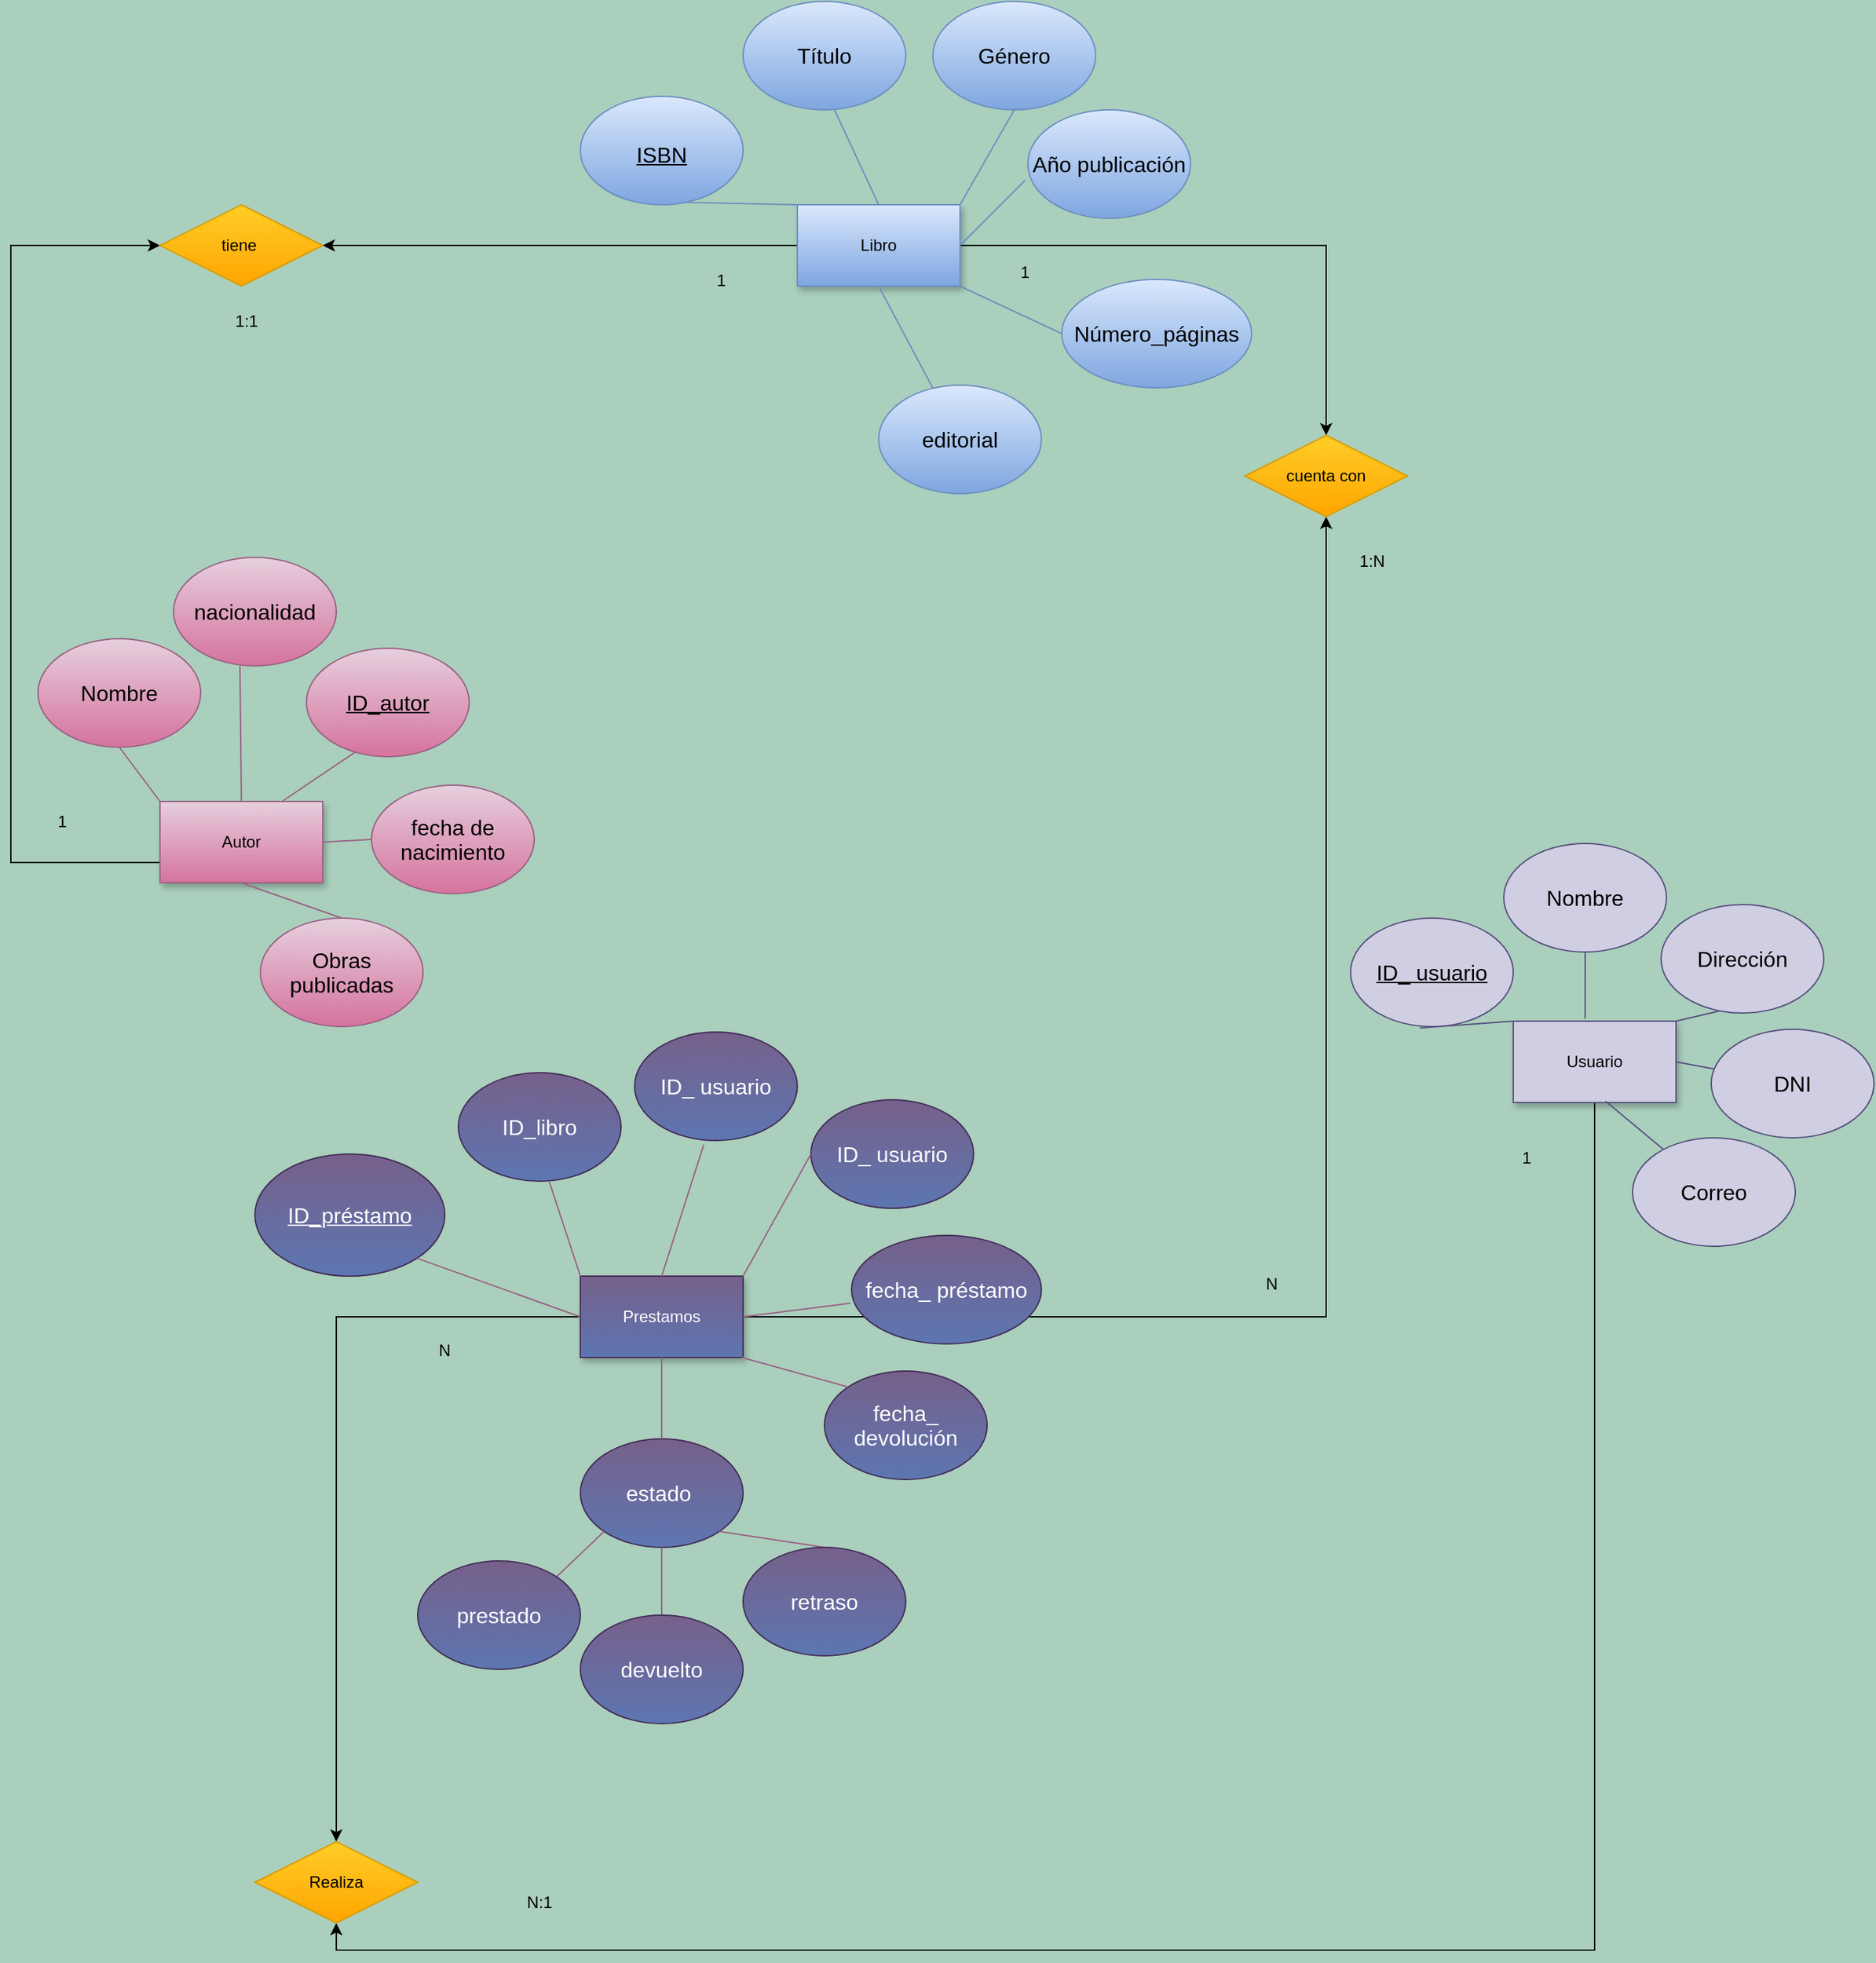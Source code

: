<mxfile version="24.2.7" type="github">
  <diagram name="Página-1" id="9pwcgTq0OHD7VARz0sjf">
    <mxGraphModel dx="3434" dy="1518" grid="0" gridSize="10" guides="1" tooltips="1" connect="1" arrows="1" fold="1" page="1" pageScale="1" pageWidth="827" pageHeight="1169" background="#aacfbc" math="0" shadow="0">
      <root>
        <mxCell id="0" />
        <mxCell id="1" parent="0" />
        <mxCell id="dm6-WUTe6VkaGii0titF-33" style="edgeStyle=orthogonalEdgeStyle;rounded=0;orthogonalLoop=1;jettySize=auto;html=1;entryX=0;entryY=0.5;entryDx=0;entryDy=0;exitX=0;exitY=0.75;exitDx=0;exitDy=0;" edge="1" parent="1" source="dm6-WUTe6VkaGii0titF-1" target="dm6-WUTe6VkaGii0titF-30">
          <mxGeometry relative="1" as="geometry">
            <mxPoint x="-200" y="750" as="sourcePoint" />
            <mxPoint x="-200" y="310" as="targetPoint" />
            <Array as="points">
              <mxPoint x="-230" y="765" />
              <mxPoint x="-230" y="310" />
            </Array>
          </mxGeometry>
        </mxCell>
        <mxCell id="dm6-WUTe6VkaGii0titF-1" value="&lt;p align=&quot;center&quot; class=&quot;MsoNormal&quot;&gt;&lt;span lang=&quot;ES&quot;&gt;Autor&lt;/span&gt;&lt;/p&gt;" style="rounded=0;whiteSpace=wrap;html=1;fillColor=#e6d0de;gradientColor=#d5739d;strokeColor=#996185;shadow=1;" vertex="1" parent="1">
          <mxGeometry x="-120" y="720" width="120" height="60" as="geometry" />
        </mxCell>
        <mxCell id="dm6-WUTe6VkaGii0titF-94" style="edgeStyle=orthogonalEdgeStyle;rounded=0;orthogonalLoop=1;jettySize=auto;html=1;exitX=0.5;exitY=1;exitDx=0;exitDy=0;entryX=0.5;entryY=1;entryDx=0;entryDy=0;" edge="1" parent="1" source="dm6-WUTe6VkaGii0titF-2" target="dm6-WUTe6VkaGii0titF-84">
          <mxGeometry relative="1" as="geometry" />
        </mxCell>
        <mxCell id="dm6-WUTe6VkaGii0titF-2" value="&lt;p align=&quot;center&quot; class=&quot;MsoNormal&quot;&gt;&lt;span lang=&quot;ES&quot;&gt;Usuario&lt;/span&gt;&lt;/p&gt;" style="rounded=0;whiteSpace=wrap;html=1;fillColor=#d0cee2;strokeColor=#56517e;shadow=1;" vertex="1" parent="1">
          <mxGeometry x="878" y="882" width="120" height="60" as="geometry" />
        </mxCell>
        <mxCell id="dm6-WUTe6VkaGii0titF-31" style="edgeStyle=orthogonalEdgeStyle;rounded=0;orthogonalLoop=1;jettySize=auto;html=1;exitX=0;exitY=0.5;exitDx=0;exitDy=0;entryX=1;entryY=0.5;entryDx=0;entryDy=0;" edge="1" parent="1" source="dm6-WUTe6VkaGii0titF-3" target="dm6-WUTe6VkaGii0titF-30">
          <mxGeometry relative="1" as="geometry" />
        </mxCell>
        <mxCell id="dm6-WUTe6VkaGii0titF-34" style="edgeStyle=orthogonalEdgeStyle;rounded=0;orthogonalLoop=1;jettySize=auto;html=1;exitX=1;exitY=0.5;exitDx=0;exitDy=0;" edge="1" parent="1" source="dm6-WUTe6VkaGii0titF-3" target="dm6-WUTe6VkaGii0titF-35">
          <mxGeometry relative="1" as="geometry">
            <mxPoint x="750" y="450" as="targetPoint" />
          </mxGeometry>
        </mxCell>
        <mxCell id="dm6-WUTe6VkaGii0titF-3" value="Libro" style="rounded=0;whiteSpace=wrap;html=1;fillColor=#dae8fc;strokeColor=#6c8ebf;gradientColor=#7ea6e0;glass=0;shadow=1;" vertex="1" parent="1">
          <mxGeometry x="350" y="280" width="120" height="60" as="geometry" />
        </mxCell>
        <mxCell id="dm6-WUTe6VkaGii0titF-82" style="edgeStyle=orthogonalEdgeStyle;rounded=0;orthogonalLoop=1;jettySize=auto;html=1;entryX=0.5;entryY=0;entryDx=0;entryDy=0;" edge="1" parent="1" source="dm6-WUTe6VkaGii0titF-4" target="dm6-WUTe6VkaGii0titF-84">
          <mxGeometry relative="1" as="geometry">
            <mxPoint x="3" y="1489" as="targetPoint" />
          </mxGeometry>
        </mxCell>
        <mxCell id="dm6-WUTe6VkaGii0titF-93" style="edgeStyle=orthogonalEdgeStyle;rounded=0;orthogonalLoop=1;jettySize=auto;html=1;exitX=1;exitY=0.5;exitDx=0;exitDy=0;entryX=0.5;entryY=1;entryDx=0;entryDy=0;" edge="1" parent="1" source="dm6-WUTe6VkaGii0titF-4" target="dm6-WUTe6VkaGii0titF-35">
          <mxGeometry relative="1" as="geometry" />
        </mxCell>
        <mxCell id="dm6-WUTe6VkaGii0titF-4" value="Prestamos" style="rounded=0;whiteSpace=wrap;html=1;fillColor=#76608a;strokeColor=#432D57;fontColor=#ffffff;gradientColor=#5d76b1;shadow=1;" vertex="1" parent="1">
          <mxGeometry x="190" y="1070" width="120" height="60" as="geometry" />
        </mxCell>
        <mxCell id="dm6-WUTe6VkaGii0titF-5" value="" style="endArrow=none;html=1;rounded=0;entryX=0;entryY=0;entryDx=0;entryDy=0;exitX=0.575;exitY=0.975;exitDx=0;exitDy=0;exitPerimeter=0;fillColor=#dae8fc;strokeColor=#6c8ebf;gradientColor=#7ea6e0;" edge="1" parent="1" source="dm6-WUTe6VkaGii0titF-8" target="dm6-WUTe6VkaGii0titF-3">
          <mxGeometry width="50" height="50" relative="1" as="geometry">
            <mxPoint x="330" y="220" as="sourcePoint" />
            <mxPoint x="440" y="530" as="targetPoint" />
          </mxGeometry>
        </mxCell>
        <mxCell id="dm6-WUTe6VkaGii0titF-6" value="" style="endArrow=none;html=1;rounded=0;exitX=0.5;exitY=0;exitDx=0;exitDy=0;entryX=0.558;entryY=0.988;entryDx=0;entryDy=0;entryPerimeter=0;fillColor=#dae8fc;strokeColor=#6c8ebf;gradientColor=#7ea6e0;" edge="1" parent="1" source="dm6-WUTe6VkaGii0titF-3" target="dm6-WUTe6VkaGii0titF-9">
          <mxGeometry width="50" height="50" relative="1" as="geometry">
            <mxPoint x="400" y="280" as="sourcePoint" />
            <mxPoint x="410" y="200" as="targetPoint" />
          </mxGeometry>
        </mxCell>
        <mxCell id="dm6-WUTe6VkaGii0titF-7" value="" style="endArrow=none;html=1;rounded=0;exitX=1;exitY=0;exitDx=0;exitDy=0;entryX=0.5;entryY=1;entryDx=0;entryDy=0;fillColor=#dae8fc;strokeColor=#6c8ebf;gradientColor=#7ea6e0;" edge="1" parent="1" source="dm6-WUTe6VkaGii0titF-3" target="dm6-WUTe6VkaGii0titF-10">
          <mxGeometry width="50" height="50" relative="1" as="geometry">
            <mxPoint x="470" y="290" as="sourcePoint" />
            <mxPoint x="490" y="220" as="targetPoint" />
          </mxGeometry>
        </mxCell>
        <mxCell id="dm6-WUTe6VkaGii0titF-8" value="&lt;u&gt;&lt;br&gt;&lt;span style=&quot;font-size:12.0pt;line-height:107%;&lt;br/&gt;font-family:&amp;quot;Arial&amp;quot;,sans-serif;mso-fareast-font-family:Calibri;mso-fareast-theme-font:&lt;br/&gt;minor-latin;mso-ansi-language:ES-HN;mso-fareast-language:EN-US;mso-bidi-language:&lt;br/&gt;AR-SA&quot;&gt;&lt;br&gt;&lt;/span&gt;&lt;/u&gt;&lt;div&gt;&lt;span style=&quot;font-size:12.0pt;line-height:107%;&lt;br/&gt;font-family:&amp;quot;Arial&amp;quot;,sans-serif;mso-fareast-font-family:Calibri;mso-fareast-theme-font:&lt;br/&gt;minor-latin;mso-ansi-language:ES-HN;mso-fareast-language:EN-US;mso-bidi-language:&lt;br/&gt;AR-SA&quot;&gt;&lt;u&gt;&lt;br&gt;&lt;/u&gt;&lt;/span&gt;&lt;/div&gt;&lt;div&gt;&lt;u&gt;&lt;span style=&quot;font-size:12.0pt;line-height:107%;&lt;br/&gt;font-family:&amp;quot;Arial&amp;quot;,sans-serif;mso-fareast-font-family:Calibri;mso-fareast-theme-font:&lt;br/&gt;minor-latin;mso-ansi-language:ES-HN;mso-fareast-language:EN-US;mso-bidi-language:&lt;br/&gt;AR-SA&quot;&gt;ISBN&lt;/span&gt;&lt;br&gt;&lt;br&gt;&lt;br&gt;&lt;/u&gt;&lt;br&gt;&lt;/div&gt;" style="ellipse;whiteSpace=wrap;html=1;fillColor=#dae8fc;strokeColor=#6c8ebf;gradientColor=#7ea6e0;" vertex="1" parent="1">
          <mxGeometry x="190" y="200" width="120" height="80" as="geometry" />
        </mxCell>
        <mxCell id="dm6-WUTe6VkaGii0titF-9" value="&lt;span style=&quot;font-size:12.0pt;line-height:107%;&lt;br/&gt;font-family:&amp;quot;Arial&amp;quot;,sans-serif;mso-fareast-font-family:Calibri;mso-fareast-theme-font:&lt;br/&gt;minor-latin;mso-ansi-language:ES-HN;mso-fareast-language:EN-US;mso-bidi-language:&lt;br/&gt;AR-SA&quot;&gt;Título&lt;/span&gt;" style="ellipse;whiteSpace=wrap;html=1;fillColor=#dae8fc;strokeColor=#6c8ebf;gradientColor=#7ea6e0;" vertex="1" parent="1">
          <mxGeometry x="310" y="130" width="120" height="80" as="geometry" />
        </mxCell>
        <mxCell id="dm6-WUTe6VkaGii0titF-10" value="&lt;span style=&quot;font-size:12.0pt;line-height:107%;&lt;br/&gt;font-family:&amp;quot;Arial&amp;quot;,sans-serif;mso-fareast-font-family:Calibri;mso-fareast-theme-font:&lt;br/&gt;minor-latin;mso-ansi-language:ES-HN;mso-fareast-language:EN-US;mso-bidi-language:&lt;br/&gt;AR-SA&quot;&gt;Género&lt;/span&gt;" style="ellipse;whiteSpace=wrap;html=1;fillColor=#dae8fc;strokeColor=#6c8ebf;gradientColor=#7ea6e0;" vertex="1" parent="1">
          <mxGeometry x="450" y="130" width="120" height="80" as="geometry" />
        </mxCell>
        <mxCell id="dm6-WUTe6VkaGii0titF-11" value="&lt;span style=&quot;font-size:12.0pt;line-height:107%;&lt;br/&gt;font-family:&amp;quot;Arial&amp;quot;,sans-serif;mso-fareast-font-family:Calibri;mso-fareast-theme-font:&lt;br/&gt;minor-latin;mso-ansi-language:ES-HN;mso-fareast-language:EN-US;mso-bidi-language:&lt;br/&gt;AR-SA&quot;&gt;Año publicación&lt;/span&gt;" style="ellipse;whiteSpace=wrap;html=1;fillColor=#dae8fc;strokeColor=#6c8ebf;gradientColor=#7ea6e0;" vertex="1" parent="1">
          <mxGeometry x="520" y="210" width="120" height="80" as="geometry" />
        </mxCell>
        <mxCell id="dm6-WUTe6VkaGii0titF-12" value="" style="endArrow=none;html=1;rounded=0;exitX=1;exitY=0.5;exitDx=0;exitDy=0;entryX=-0.017;entryY=0.65;entryDx=0;entryDy=0;entryPerimeter=0;fillColor=#dae8fc;strokeColor=#6c8ebf;gradientColor=#7ea6e0;" edge="1" parent="1" source="dm6-WUTe6VkaGii0titF-3" target="dm6-WUTe6VkaGii0titF-11">
          <mxGeometry width="50" height="50" relative="1" as="geometry">
            <mxPoint x="500" y="330" as="sourcePoint" />
            <mxPoint x="550" y="280" as="targetPoint" />
          </mxGeometry>
        </mxCell>
        <mxCell id="dm6-WUTe6VkaGii0titF-13" value="" style="endArrow=none;html=1;rounded=0;exitX=0;exitY=0;exitDx=0;exitDy=0;entryX=0.5;entryY=1;entryDx=0;entryDy=0;fillColor=#e6d0de;gradientColor=#d5739d;strokeColor=#996185;" edge="1" parent="1" source="dm6-WUTe6VkaGii0titF-1" target="dm6-WUTe6VkaGii0titF-19">
          <mxGeometry width="50" height="50" relative="1" as="geometry">
            <mxPoint x="-110" y="700" as="sourcePoint" />
            <mxPoint x="-170" y="630" as="targetPoint" />
          </mxGeometry>
        </mxCell>
        <mxCell id="dm6-WUTe6VkaGii0titF-14" value="&#xa;&lt;span style=&quot;color: rgba(0, 0, 0, 0); font-family: monospace; font-size: 0px; font-style: normal; font-variant-ligatures: normal; font-variant-caps: normal; font-weight: 400; letter-spacing: normal; orphans: 2; text-align: start; text-indent: 0px; text-transform: none; widows: 2; word-spacing: 0px; -webkit-text-stroke-width: 0px; white-space: nowrap; background-color: rgb(251, 251, 251); text-decoration-thickness: initial; text-decoration-style: initial; text-decoration-color: initial; display: inline !important; float: none;&quot;&gt;%3CmxGraphModel%3E%3Croot%3E%3CmxCell%20id%3D%220%22%2F%3E%3CmxCell%20id%3D%221%22%20parent%3D%220%22%2F%3E%3CmxCell%20id%3D%222%22%20value%3D%22%22%20style%3D%22endArrow%3Dnone%3Bhtml%3D1%3Brounded%3D0%3BexitX%3D0.5%3BexitY%3D0%3BexitDx%3D0%3BexitDy%3D0%3BentryX%3D0. 408%3BentryY%3D1%3BentryDx%3D0%3BentryDy%3D0%3BentryPerimeter%3D0%3BfillColor%3D%23e6d0de%3BgradientColor%3D%23d5739d%3BstrokeColor%3D%23996185%3B%22%20edge%3D%221%22%20parent%3D%221%22%3E%3CmxGeometry%20width%3D%2250%22%20height%3D%2250%22%20relativo%3D%221%22%20como%3D%22geometría%22%3E%3CmxPoint%20x%3D%22-60%22%20y%3D%22720%22%20as%3D%22sourcePoint%22%2F%3E%3CmxPoint%20x%3D%22-61%22%20y%3D%22620%22%20as%3D%22targetPoint%22% 2F%3E%3C%2FmxGeometry%3E%3C%2FmxCell%3E%3C%2Froot%3E%3C%2FmxGraphModel%3E" style="endArrow=none;html=1;rounded=0;exitX=0.5;exitY=0;exitDx=0;exitDy=0;entryX=0.408;entryY=1;entryDx=0;entryDy=0;entryPerimeter=0;fillColor=#e6d0de;gradientColor=#d5739d;strokeColor=#996185;" edge="1" parent="1" source="dm6-WUTe6VkaGii0titF-1" target="dm6-WUTe6VkaGii0titF-20">
          <mxGeometry width="50" height="50" relative="1" as="geometry">
            <mxPoint x="-80" y="730" as="sourcePoint" />
            <mxPoint x="-70" y="660" as="targetPoint" />
          </mxGeometry>
        </mxCell>
        <mxCell id="dm6-WUTe6VkaGii0titF-15" value="&#xa;&lt;span style=&quot;color: rgba(0, 0, 0, 0); font-family: monospace; font-size: 0px; font-style: normal; font-variant-ligatures: normal; font-variant-caps: normal; font-weight: 400; letter-spacing: normal; orphans: 2; text-align: start; text-indent: 0px; text-transform: none; widows: 2; word-spacing: 0px; -webkit-text-stroke-width: 0px; white-space: nowrap; background-color: rgb(251, 251, 251); text-decoration-thickness: initial; text-decoration-style: initial; text-decoration-color: initial; display: inline !important; float: none;&quot;&gt;%3CmxGraphModel%3E%3Croot%3E%3CmxCell%20id%3D%220%22%2F%3E%3CmxCell%20id%3D%221%22%20parent%3D%220%22%2F%3E%3CmxCell%20id%3D%222%22%20value%3D%22%22%20style%3D%22endArrow%3Dnone%3Bhtml%3D1%3Brounded%3D0%3BexitX%3D0.908%3BexitY%3D-0.067%3BexitDx%3D0%3BexitDy%3D0%3BexitPerimeter%3D0%3BentryX%3D0.283%3BentryY%3D1. 013%3BentryDx%3D0%3BentryDy%3D0%3BentryPerimeter%3D0%3BfillColor%3D%23e6d0de%3BgradientColor%3D%23d5739d%3BstrokeColor%3D%23996185%3B%22%20edge%3D%221%22%20parent%3D%221%22%3E%3CmxGeometry%20width%3D%2250%22%20height%3D%2250%2250height%3D%22500%22%20relative%3D%221%22%20as%3D%22geometry%22%3E%3CmxPoint%20x%3D%22-11%22%20y%3D%22716%22%20as%3D%22sourcePoint%22%2F%3E%3CmxPoint%20x%3D%2214%22%20y%3D%22691%22%20as%3D%22targetPoint%22%2F%3E% 3C%2FmxGeometry%3E%3C%2FmxCell%3E%3C%2Froot%3E%3C%2FmxGraphModel%3E" style="endArrow=none;html=1;rounded=0;exitX=0.5;exitY=1;exitDx=0;exitDy=0;entryX=0.5;entryY=0;entryDx=0;entryDy=0;fillColor=#e6d0de;gradientColor=#d5739d;strokeColor=#996185;" edge="1" parent="1" source="dm6-WUTe6VkaGii0titF-1" target="dm6-WUTe6VkaGii0titF-88">
          <mxGeometry width="50" height="50" relative="1" as="geometry">
            <mxPoint x="-10" y="730" as="sourcePoint" />
            <mxPoint x="-10" y="650" as="targetPoint" />
          </mxGeometry>
        </mxCell>
        <mxCell id="dm6-WUTe6VkaGii0titF-17" value="" style="endArrow=none;html=1;rounded=0;exitX=0.5;exitY=1;exitDx=0;exitDy=0;fillColor=#dae8fc;strokeColor=#6c8ebf;gradientColor=#7ea6e0;" edge="1" parent="1" source="dm6-WUTe6VkaGii0titF-3" target="dm6-WUTe6VkaGii0titF-22">
          <mxGeometry width="50" height="50" relative="1" as="geometry">
            <mxPoint x="280" y="600" as="sourcePoint" />
            <mxPoint x="340" y="600" as="targetPoint" />
          </mxGeometry>
        </mxCell>
        <mxCell id="dm6-WUTe6VkaGii0titF-19" value="&lt;span style=&quot;font-size:12.0pt;line-height:107%;&lt;br/&gt;font-family:&amp;quot;Arial&amp;quot;,sans-serif;mso-fareast-font-family:Calibri;mso-fareast-theme-font:&lt;br/&gt;minor-latin;mso-ansi-language:ES-HN;mso-fareast-language:EN-US;mso-bidi-language:&lt;br/&gt;AR-SA&quot;&gt;Nombre&lt;/span&gt;" style="ellipse;whiteSpace=wrap;html=1;fillColor=#e6d0de;gradientColor=#d5739d;strokeColor=#996185;" vertex="1" parent="1">
          <mxGeometry x="-210" y="600" width="120" height="80" as="geometry" />
        </mxCell>
        <mxCell id="dm6-WUTe6VkaGii0titF-20" value="&lt;span style=&quot;font-size:12.0pt;line-height:107%;&lt;br/&gt;font-family:&amp;quot;Arial&amp;quot;,sans-serif;mso-fareast-font-family:Calibri;mso-fareast-theme-font:&lt;br/&gt;minor-latin;mso-ansi-language:ES-HN;mso-fareast-language:EN-US;mso-bidi-language:&lt;br/&gt;AR-SA&quot;&gt;nacionalidad&lt;/span&gt;" style="ellipse;whiteSpace=wrap;html=1;fillColor=#e6d0de;gradientColor=#d5739d;strokeColor=#996185;" vertex="1" parent="1">
          <mxGeometry x="-110" y="540" width="120" height="80" as="geometry" />
        </mxCell>
        <mxCell id="dm6-WUTe6VkaGii0titF-21" value="&lt;span style=&quot;font-size:12.0pt;line-height:107%;&lt;br/&gt;font-family:&amp;quot;Arial&amp;quot;,sans-serif;mso-fareast-font-family:Calibri;mso-fareast-theme-font:&lt;br/&gt;minor-latin;mso-ansi-language:ES-HN;mso-fareast-language:EN-US;mso-bidi-language:&lt;br/&gt;AR-SA&quot;&gt;&lt;u&gt;ID_autor&lt;/u&gt;&lt;/span&gt;" style="ellipse;whiteSpace=wrap;html=1;fillColor=#e6d0de;gradientColor=#d5739d;strokeColor=#996185;" vertex="1" parent="1">
          <mxGeometry x="-12" y="607" width="120" height="80" as="geometry" />
        </mxCell>
        <mxCell id="dm6-WUTe6VkaGii0titF-22" value="&lt;span style=&quot;font-size:12.0pt;line-height:107%;&lt;br/&gt;font-family:&amp;quot;Arial&amp;quot;,sans-serif;mso-fareast-font-family:Calibri;mso-fareast-theme-font:&lt;br/&gt;minor-latin;mso-ansi-language:ES-HN;mso-fareast-language:EN-US;mso-bidi-language:&lt;br/&gt;AR-SA&quot;&gt;editorial&lt;/span&gt;" style="ellipse;whiteSpace=wrap;html=1;fillColor=#dae8fc;strokeColor=#6c8ebf;gradientColor=#7ea6e0;" vertex="1" parent="1">
          <mxGeometry x="410" y="413" width="120" height="80" as="geometry" />
        </mxCell>
        <mxCell id="dm6-WUTe6VkaGii0titF-26" value="" style="endArrow=none;html=1;rounded=0;exitX=1;exitY=1;exitDx=0;exitDy=0;entryX=0;entryY=0.5;entryDx=0;entryDy=0;fillColor=#dae8fc;strokeColor=#6c8ebf;gradientColor=#7ea6e0;" edge="1" parent="1" target="dm6-WUTe6VkaGii0titF-27" source="dm6-WUTe6VkaGii0titF-3">
          <mxGeometry width="50" height="50" relative="1" as="geometry">
            <mxPoint x="370" y="789" as="sourcePoint" />
            <mxPoint x="430" y="789" as="targetPoint" />
          </mxGeometry>
        </mxCell>
        <mxCell id="dm6-WUTe6VkaGii0titF-27" value="&lt;span style=&quot;font-size:12.0pt;line-height:107%;&lt;br/&gt;font-family:&amp;quot;Arial&amp;quot;,sans-serif;mso-fareast-font-family:Calibri;mso-fareast-theme-font:&lt;br/&gt;minor-latin;mso-ansi-language:ES-HN;mso-fareast-language:EN-US;mso-bidi-language:&lt;br/&gt;AR-SA&quot;&gt;Número_páginas&lt;/span&gt;" style="ellipse;whiteSpace=wrap;html=1;fillColor=#dae8fc;strokeColor=#6c8ebf;gradientColor=#7ea6e0;" vertex="1" parent="1">
          <mxGeometry x="545" y="335" width="140" height="80" as="geometry" />
        </mxCell>
        <mxCell id="dm6-WUTe6VkaGii0titF-30" value="tiene&amp;nbsp;" style="shape=rhombus;perimeter=rhombusPerimeter;whiteSpace=wrap;html=1;align=center;fillColor=#ffcd28;gradientColor=#ffa500;strokeColor=#d79b00;" vertex="1" parent="1">
          <mxGeometry x="-120" y="280" width="120" height="60" as="geometry" />
        </mxCell>
        <mxCell id="dm6-WUTe6VkaGii0titF-35" value="cuenta con" style="shape=rhombus;perimeter=rhombusPerimeter;whiteSpace=wrap;html=1;align=center;fillColor=#ffcd28;gradientColor=#ffa500;strokeColor=#d79b00;" vertex="1" parent="1">
          <mxGeometry x="680" y="450" width="120" height="60" as="geometry" />
        </mxCell>
        <mxCell id="dm6-WUTe6VkaGii0titF-38" value="&lt;span style=&quot;font-size:12.0pt;line-height:107%;&lt;br/&gt;font-family:&amp;quot;Arial&amp;quot;,sans-serif;mso-fareast-font-family:Calibri;mso-fareast-theme-font:&lt;br/&gt;minor-latin;mso-ansi-language:ES-HN;mso-fareast-language:EN-US;mso-bidi-language:&lt;br/&gt;AR-SA&quot;&gt;&lt;u&gt;ID_préstamo&lt;/u&gt;&lt;/span&gt;" style="ellipse;whiteSpace=wrap;html=1;fillColor=#76608a;strokeColor=#432D57;fontColor=#ffffff;gradientColor=#5d76b1;" vertex="1" parent="1">
          <mxGeometry x="-50" y="980" width="140" height="90" as="geometry" />
        </mxCell>
        <mxCell id="dm6-WUTe6VkaGii0titF-39" value="&lt;span style=&quot;font-size:12.0pt;line-height:107%;&lt;br/&gt;font-family:&amp;quot;Arial&amp;quot;,sans-serif;mso-fareast-font-family:Calibri;mso-fareast-theme-font:&lt;br/&gt;minor-latin;mso-ansi-language:ES-HN;mso-fareast-language:EN-US;mso-bidi-language:&lt;br/&gt;AR-SA&quot;&gt;ID_libro&lt;/span&gt;" style="ellipse;whiteSpace=wrap;html=1;fillColor=#76608a;strokeColor=#432D57;fontColor=#ffffff;gradientColor=#5d76b1;" vertex="1" parent="1">
          <mxGeometry x="100" y="920" width="120" height="80" as="geometry" />
        </mxCell>
        <mxCell id="dm6-WUTe6VkaGii0titF-40" value="&lt;span style=&quot;font-size:12.0pt;line-height:107%;&lt;br/&gt;font-family:&amp;quot;Arial&amp;quot;,sans-serif;mso-fareast-font-family:Calibri;mso-fareast-theme-font:&lt;br/&gt;minor-latin;mso-ansi-language:ES-HN;mso-fareast-language:EN-US;mso-bidi-language:&lt;br/&gt;AR-SA&quot;&gt;ID_ usuario&lt;/span&gt;" style="ellipse;whiteSpace=wrap;html=1;fillColor=#76608a;strokeColor=#432D57;fontColor=#ffffff;gradientColor=#5d76b1;" vertex="1" parent="1">
          <mxGeometry x="230" y="890" width="120" height="80" as="geometry" />
        </mxCell>
        <mxCell id="dm6-WUTe6VkaGii0titF-41" value="&lt;span style=&quot;font-size:12.0pt;line-height:107%;&lt;br/&gt;font-family:&amp;quot;Arial&amp;quot;,sans-serif;mso-fareast-font-family:Calibri;mso-fareast-theme-font:&lt;br/&gt;minor-latin;mso-ansi-language:ES-HN;mso-fareast-language:EN-US;mso-bidi-language:&lt;br/&gt;AR-SA&quot;&gt;ID_ usuario&lt;/span&gt;" style="ellipse;whiteSpace=wrap;html=1;fillColor=#76608a;strokeColor=#432D57;fontColor=#ffffff;gradientColor=#5d76b1;" vertex="1" parent="1">
          <mxGeometry x="360" y="940" width="120" height="80" as="geometry" />
        </mxCell>
        <mxCell id="dm6-WUTe6VkaGii0titF-42" value="&lt;span style=&quot;font-size:12.0pt;line-height:107%;&lt;br/&gt;font-family:&amp;quot;Arial&amp;quot;,sans-serif;mso-fareast-font-family:Calibri;mso-fareast-theme-font:&lt;br/&gt;minor-latin;mso-ansi-language:ES-HN;mso-fareast-language:EN-US;mso-bidi-language:&lt;br/&gt;AR-SA&quot;&gt;fecha_ préstamo&lt;/span&gt;" style="ellipse;whiteSpace=wrap;html=1;fillColor=#76608a;strokeColor=#432D57;fontColor=#ffffff;gradientColor=#5d76b1;" vertex="1" parent="1">
          <mxGeometry x="390" y="1040" width="140" height="80" as="geometry" />
        </mxCell>
        <mxCell id="dm6-WUTe6VkaGii0titF-43" value="&lt;span style=&quot;font-size:12.0pt;line-height:107%;&lt;br/&gt;font-family:&amp;quot;Arial&amp;quot;,sans-serif;mso-fareast-font-family:Calibri;mso-fareast-theme-font:&lt;br/&gt;minor-latin;mso-ansi-language:ES-HN;mso-fareast-language:EN-US;mso-bidi-language:&lt;br/&gt;AR-SA&quot;&gt;fecha_ devolución&lt;/span&gt;" style="ellipse;whiteSpace=wrap;html=1;strokeColor=#432D57;fillColor=#76608a;fontColor=#ffffff;gradientColor=#5d76b1;" vertex="1" parent="1">
          <mxGeometry x="370" y="1140" width="120" height="80" as="geometry" />
        </mxCell>
        <mxCell id="dm6-WUTe6VkaGii0titF-44" value="&lt;span style=&quot;font-size:12.0pt;line-height:107%;&lt;br/&gt;font-family:&amp;quot;Arial&amp;quot;,sans-serif;mso-fareast-font-family:Calibri;mso-fareast-theme-font:&lt;br/&gt;minor-latin;mso-ansi-language:ES-HN;mso-fareast-language:EN-US;mso-bidi-language:&lt;br/&gt;AR-SA&quot;&gt;estado&amp;nbsp;&lt;/span&gt;" style="ellipse;whiteSpace=wrap;html=1;strokeColor=#432D57;fillColor=#76608a;fontColor=#ffffff;gradientColor=#5d76b1;" vertex="1" parent="1">
          <mxGeometry x="190" y="1190" width="120" height="80" as="geometry" />
        </mxCell>
        <mxCell id="dm6-WUTe6VkaGii0titF-46" value="" style="endArrow=none;html=1;rounded=0;exitX=0;exitY=0.5;exitDx=0;exitDy=0;entryX=1;entryY=1;entryDx=0;entryDy=0;fillColor=#e6d0de;gradientColor=#d5739d;strokeColor=#996185;" edge="1" parent="1" source="dm6-WUTe6VkaGii0titF-4" target="dm6-WUTe6VkaGii0titF-38">
          <mxGeometry width="50" height="50" relative="1" as="geometry">
            <mxPoint x="11" y="1169" as="sourcePoint" />
            <mxPoint x="10" y="1069" as="targetPoint" />
          </mxGeometry>
        </mxCell>
        <mxCell id="dm6-WUTe6VkaGii0titF-49" value="" style="endArrow=none;html=1;rounded=0;exitX=0.5;exitY=0;exitDx=0;exitDy=0;entryX=0.425;entryY=1.038;entryDx=0;entryDy=0;fillColor=#e6d0de;gradientColor=#d5739d;strokeColor=#996185;entryPerimeter=0;" edge="1" parent="1" source="dm6-WUTe6VkaGii0titF-4" target="dm6-WUTe6VkaGii0titF-40">
          <mxGeometry width="50" height="50" relative="1" as="geometry">
            <mxPoint x="410" y="1013" as="sourcePoint" />
            <mxPoint x="289" y="970" as="targetPoint" />
          </mxGeometry>
        </mxCell>
        <mxCell id="dm6-WUTe6VkaGii0titF-50" value="" style="endArrow=none;html=1;rounded=0;exitX=0;exitY=0;exitDx=0;exitDy=0;fillColor=#e6d0de;gradientColor=#d5739d;strokeColor=#996185;entryX=0.558;entryY=1;entryDx=0;entryDy=0;entryPerimeter=0;" edge="1" parent="1" source="dm6-WUTe6VkaGii0titF-4" target="dm6-WUTe6VkaGii0titF-39">
          <mxGeometry width="50" height="50" relative="1" as="geometry">
            <mxPoint x="291" y="1043" as="sourcePoint" />
            <mxPoint x="170" y="1000" as="targetPoint" />
          </mxGeometry>
        </mxCell>
        <mxCell id="dm6-WUTe6VkaGii0titF-51" value="" style="endArrow=none;html=1;rounded=0;exitX=0.5;exitY=0;exitDx=0;exitDy=0;entryX=0.5;entryY=1;entryDx=0;entryDy=0;fillColor=#e6d0de;gradientColor=#d5739d;strokeColor=#996185;" edge="1" parent="1" source="dm6-WUTe6VkaGii0titF-44" target="dm6-WUTe6VkaGii0titF-4">
          <mxGeometry width="50" height="50" relative="1" as="geometry">
            <mxPoint x="360" y="1173" as="sourcePoint" />
            <mxPoint x="239" y="1130" as="targetPoint" />
          </mxGeometry>
        </mxCell>
        <mxCell id="dm6-WUTe6VkaGii0titF-52" value="" style="endArrow=none;html=1;rounded=0;exitX=0;exitY=0;exitDx=0;exitDy=0;entryX=1;entryY=1;entryDx=0;entryDy=0;fillColor=#e6d0de;gradientColor=#d5739d;strokeColor=#996185;" edge="1" parent="1" source="dm6-WUTe6VkaGii0titF-43">
          <mxGeometry width="50" height="50" relative="1" as="geometry">
            <mxPoint x="430" y="1173" as="sourcePoint" />
            <mxPoint x="309" y="1130" as="targetPoint" />
          </mxGeometry>
        </mxCell>
        <mxCell id="dm6-WUTe6VkaGii0titF-53" value="" style="endArrow=none;html=1;rounded=0;exitX=1;exitY=0.5;exitDx=0;exitDy=0;entryX=-0.007;entryY=0.625;entryDx=0;entryDy=0;fillColor=#e6d0de;gradientColor=#d5739d;strokeColor=#996185;entryPerimeter=0;" edge="1" parent="1" source="dm6-WUTe6VkaGii0titF-4" target="dm6-WUTe6VkaGii0titF-42">
          <mxGeometry width="50" height="50" relative="1" as="geometry">
            <mxPoint x="501" y="1130" as="sourcePoint" />
            <mxPoint x="380" y="1087" as="targetPoint" />
          </mxGeometry>
        </mxCell>
        <mxCell id="dm6-WUTe6VkaGii0titF-54" value="" style="endArrow=none;html=1;rounded=0;exitX=1;exitY=0;exitDx=0;exitDy=0;entryX=0;entryY=0.5;entryDx=0;entryDy=0;fillColor=#e6d0de;gradientColor=#d5739d;strokeColor=#996185;" edge="1" parent="1" source="dm6-WUTe6VkaGii0titF-4" target="dm6-WUTe6VkaGii0titF-41">
          <mxGeometry width="50" height="50" relative="1" as="geometry">
            <mxPoint x="250" y="1160" as="sourcePoint" />
            <mxPoint x="129" y="1117" as="targetPoint" />
          </mxGeometry>
        </mxCell>
        <mxCell id="dm6-WUTe6VkaGii0titF-55" value="" style="endArrow=none;html=1;rounded=0;entryX=0;entryY=1;entryDx=0;entryDy=0;fillColor=#e6d0de;gradientColor=#d5739d;strokeColor=#996185;exitX=1;exitY=0;exitDx=0;exitDy=0;" edge="1" parent="1" source="dm6-WUTe6VkaGii0titF-60" target="dm6-WUTe6VkaGii0titF-44">
          <mxGeometry width="50" height="50" relative="1" as="geometry">
            <mxPoint x="160" y="1290" as="sourcePoint" />
            <mxPoint x="150" y="1270" as="targetPoint" />
          </mxGeometry>
        </mxCell>
        <mxCell id="dm6-WUTe6VkaGii0titF-56" value="" style="endArrow=none;html=1;rounded=0;entryX=0.5;entryY=1;entryDx=0;entryDy=0;fillColor=#e6d0de;gradientColor=#d5739d;strokeColor=#996185;exitX=0.5;exitY=0;exitDx=0;exitDy=0;" edge="1" parent="1" source="dm6-WUTe6VkaGii0titF-61" target="dm6-WUTe6VkaGii0titF-44">
          <mxGeometry width="50" height="50" relative="1" as="geometry">
            <mxPoint x="250" y="1320" as="sourcePoint" />
            <mxPoint x="270" y="1270" as="targetPoint" />
          </mxGeometry>
        </mxCell>
        <mxCell id="dm6-WUTe6VkaGii0titF-57" value="" style="endArrow=none;html=1;rounded=0;entryX=1;entryY=1;entryDx=0;entryDy=0;fillColor=#e6d0de;gradientColor=#d5739d;strokeColor=#996185;exitX=0.5;exitY=0;exitDx=0;exitDy=0;" edge="1" parent="1" source="dm6-WUTe6VkaGii0titF-62" target="dm6-WUTe6VkaGii0titF-44">
          <mxGeometry width="50" height="50" relative="1" as="geometry">
            <mxPoint x="330" y="1300" as="sourcePoint" />
            <mxPoint x="309" y="1240" as="targetPoint" />
          </mxGeometry>
        </mxCell>
        <mxCell id="dm6-WUTe6VkaGii0titF-60" value="&lt;span style=&quot;font-size:12.0pt;line-height:107%;&lt;br/&gt;font-family:&amp;quot;Arial&amp;quot;,sans-serif;mso-fareast-font-family:Calibri;mso-fareast-theme-font:&lt;br/&gt;minor-latin;mso-ansi-language:ES-HN;mso-fareast-language:EN-US;mso-bidi-language:&lt;br/&gt;AR-SA&quot;&gt;prestado&lt;/span&gt;" style="ellipse;whiteSpace=wrap;html=1;strokeColor=#432D57;fillColor=#76608a;fontColor=#ffffff;gradientColor=#5d76b1;" vertex="1" parent="1">
          <mxGeometry x="70" y="1280" width="120" height="80" as="geometry" />
        </mxCell>
        <mxCell id="dm6-WUTe6VkaGii0titF-61" value="&lt;span style=&quot;font-size:12.0pt;line-height:107%;&lt;br/&gt;font-family:&amp;quot;Arial&amp;quot;,sans-serif;mso-fareast-font-family:Calibri;mso-fareast-theme-font:&lt;br/&gt;minor-latin;mso-ansi-language:ES-HN;mso-fareast-language:EN-US;mso-bidi-language:&lt;br/&gt;AR-SA&quot;&gt;devuelto&lt;/span&gt;" style="ellipse;whiteSpace=wrap;html=1;strokeColor=#432D57;fillColor=#76608a;fontColor=#ffffff;gradientColor=#5d76b1;" vertex="1" parent="1">
          <mxGeometry x="190" y="1320" width="120" height="80" as="geometry" />
        </mxCell>
        <mxCell id="dm6-WUTe6VkaGii0titF-62" value="&lt;span style=&quot;font-size:12.0pt;line-height:107%;&lt;br/&gt;font-family:&amp;quot;Arial&amp;quot;,sans-serif;mso-fareast-font-family:Calibri;mso-fareast-theme-font:&lt;br/&gt;minor-latin;mso-ansi-language:ES-HN;mso-fareast-language:EN-US;mso-bidi-language:&lt;br/&gt;AR-SA&quot;&gt;retraso&lt;/span&gt;" style="ellipse;whiteSpace=wrap;html=1;strokeColor=#432D57;fillColor=#76608a;fontColor=#ffffff;gradientColor=#5d76b1;" vertex="1" parent="1">
          <mxGeometry x="310" y="1270" width="120" height="80" as="geometry" />
        </mxCell>
        <mxCell id="dm6-WUTe6VkaGii0titF-64" value="" style="endArrow=none;html=1;rounded=0;exitX=0;exitY=0;exitDx=0;exitDy=0;entryX=0.425;entryY=1.013;entryDx=0;entryDy=0;entryPerimeter=0;fillColor=#d0cee2;strokeColor=#56517e;" edge="1" parent="1" source="dm6-WUTe6VkaGii0titF-2" target="dm6-WUTe6VkaGii0titF-69">
          <mxGeometry width="50" height="50" relative="1" as="geometry">
            <mxPoint x="712" y="878" as="sourcePoint" />
            <mxPoint x="850.161" y="845.575" as="targetPoint" />
          </mxGeometry>
        </mxCell>
        <mxCell id="dm6-WUTe6VkaGii0titF-66" value="" style="endArrow=none;html=1;rounded=0;exitX=0.442;exitY=-0.033;exitDx=0;exitDy=0;exitPerimeter=0;fillColor=#d0cee2;strokeColor=#56517e;" edge="1" parent="1" target="dm6-WUTe6VkaGii0titF-70" source="dm6-WUTe6VkaGii0titF-2">
          <mxGeometry width="50" height="50" relative="1" as="geometry">
            <mxPoint x="934" y="880" as="sourcePoint" />
            <mxPoint x="929" y="815.5" as="targetPoint" />
          </mxGeometry>
        </mxCell>
        <mxCell id="dm6-WUTe6VkaGii0titF-68" value="" style="endArrow=none;html=1;rounded=0;entryX=0.375;entryY=0.975;entryDx=0;entryDy=0;exitX=1;exitY=0;exitDx=0;exitDy=0;fillColor=#d0cee2;strokeColor=#56517e;entryPerimeter=0;" edge="1" parent="1" target="dm6-WUTe6VkaGii0titF-71" source="dm6-WUTe6VkaGii0titF-2">
          <mxGeometry width="50" height="50" relative="1" as="geometry">
            <mxPoint x="997" y="879" as="sourcePoint" />
            <mxPoint x="1020" y="833" as="targetPoint" />
          </mxGeometry>
        </mxCell>
        <mxCell id="dm6-WUTe6VkaGii0titF-69" value="&lt;span style=&quot;font-size:12.0pt;line-height:107%;&lt;br/&gt;font-family:&amp;quot;Arial&amp;quot;,sans-serif;mso-fareast-font-family:Calibri;mso-fareast-theme-font:&lt;br/&gt;minor-latin;mso-ansi-language:ES-HN;mso-fareast-language:EN-US;mso-bidi-language:&lt;br/&gt;AR-SA&quot;&gt;&lt;u&gt;ID_ usuario&lt;/u&gt;&lt;/span&gt;" style="ellipse;whiteSpace=wrap;html=1;fillColor=#d0cee2;strokeColor=#56517e;" vertex="1" parent="1">
          <mxGeometry x="758" y="806" width="120" height="80" as="geometry" />
        </mxCell>
        <mxCell id="dm6-WUTe6VkaGii0titF-70" value="&lt;span style=&quot;font-size:12.0pt;line-height:107%;&lt;br/&gt;font-family:&amp;quot;Arial&amp;quot;,sans-serif;mso-fareast-font-family:Calibri;mso-fareast-theme-font:&lt;br/&gt;minor-latin;mso-ansi-language:ES-HN;mso-fareast-language:EN-US;mso-bidi-language:&lt;br/&gt;AR-SA&quot;&gt;Nombre&lt;/span&gt;" style="ellipse;whiteSpace=wrap;html=1;fillColor=#d0cee2;strokeColor=#56517e;" vertex="1" parent="1">
          <mxGeometry x="871" y="751" width="120" height="80" as="geometry" />
        </mxCell>
        <mxCell id="dm6-WUTe6VkaGii0titF-71" value="&lt;span style=&quot;font-size:12.0pt;line-height:107%;&lt;br/&gt;font-family:&amp;quot;Arial&amp;quot;,sans-serif;mso-fareast-font-family:Calibri;mso-fareast-theme-font:&lt;br/&gt;minor-latin;mso-ansi-language:ES-HN;mso-fareast-language:EN-US;mso-bidi-language:&lt;br/&gt;AR-SA&quot;&gt;Dirección&lt;/span&gt;" style="ellipse;whiteSpace=wrap;html=1;fillColor=#d0cee2;strokeColor=#56517e;" vertex="1" parent="1">
          <mxGeometry x="987" y="796" width="120" height="80" as="geometry" />
        </mxCell>
        <mxCell id="dm6-WUTe6VkaGii0titF-73" value="" style="endArrow=none;html=1;rounded=0;exitX=1;exitY=0.5;exitDx=0;exitDy=0;fillColor=#d0cee2;strokeColor=#56517e;" edge="1" parent="1" target="dm6-WUTe6VkaGii0titF-74" source="dm6-WUTe6VkaGii0titF-2">
          <mxGeometry width="50" height="50" relative="1" as="geometry">
            <mxPoint x="1064" y="1068" as="sourcePoint" />
            <mxPoint x="1062" y="1003.5" as="targetPoint" />
          </mxGeometry>
        </mxCell>
        <mxCell id="dm6-WUTe6VkaGii0titF-74" value="&lt;span style=&quot;font-size:12.0pt;line-height:107%;&lt;br/&gt;font-family:&amp;quot;Arial&amp;quot;,sans-serif;mso-fareast-font-family:Calibri;mso-fareast-theme-font:&lt;br/&gt;minor-latin;mso-ansi-language:ES-HN;mso-fareast-language:EN-US;mso-bidi-language:&lt;br/&gt;AR-SA&quot;&gt;DNI&lt;/span&gt;" style="ellipse;whiteSpace=wrap;html=1;fillColor=#d0cee2;strokeColor=#56517e;" vertex="1" parent="1">
          <mxGeometry x="1024" y="888" width="120" height="80" as="geometry" />
        </mxCell>
        <mxCell id="dm6-WUTe6VkaGii0titF-78" value="&lt;span style=&quot;font-size:12.0pt;line-height:107%;&lt;br/&gt;font-family:&amp;quot;Arial&amp;quot;,sans-serif;mso-fareast-font-family:Calibri;mso-fareast-theme-font:&lt;br/&gt;minor-latin;mso-ansi-language:ES-HN;mso-fareast-language:EN-US;mso-bidi-language:&lt;br/&gt;AR-SA&quot;&gt;Correo&lt;/span&gt;" style="ellipse;whiteSpace=wrap;html=1;fillColor=#d0cee2;strokeColor=#56517e;" vertex="1" parent="1">
          <mxGeometry x="966" y="968" width="120" height="80" as="geometry" />
        </mxCell>
        <mxCell id="dm6-WUTe6VkaGii0titF-81" value="" style="endArrow=none;html=1;rounded=0;exitX=0.567;exitY=0.983;exitDx=0;exitDy=0;fillColor=#d0cee2;strokeColor=#56517e;exitPerimeter=0;" edge="1" parent="1" source="dm6-WUTe6VkaGii0titF-2" target="dm6-WUTe6VkaGii0titF-78">
          <mxGeometry width="50" height="50" relative="1" as="geometry">
            <mxPoint x="1008" y="922" as="sourcePoint" />
            <mxPoint x="1055" y="949" as="targetPoint" />
          </mxGeometry>
        </mxCell>
        <mxCell id="dm6-WUTe6VkaGii0titF-84" value="Realiza" style="shape=rhombus;perimeter=rhombusPerimeter;whiteSpace=wrap;html=1;align=center;fillColor=#ffcd28;gradientColor=#ffa500;strokeColor=#d79b00;" vertex="1" parent="1">
          <mxGeometry x="-50" y="1487" width="120" height="60" as="geometry" />
        </mxCell>
        <mxCell id="dm6-WUTe6VkaGii0titF-87" value="&lt;span style=&quot;font-size:12.0pt;line-height:107%;&lt;br/&gt;font-family:&amp;quot;Arial&amp;quot;,sans-serif;mso-fareast-font-family:Calibri;mso-fareast-theme-font:&lt;br/&gt;minor-latin;mso-ansi-language:ES-HN;mso-fareast-language:EN-US;mso-bidi-language:&lt;br/&gt;AR-SA&quot;&gt;fecha de nacimiento&lt;/span&gt;" style="ellipse;whiteSpace=wrap;html=1;fillColor=#e6d0de;gradientColor=#d5739d;strokeColor=#996185;" vertex="1" parent="1">
          <mxGeometry x="36" y="708" width="120" height="80" as="geometry" />
        </mxCell>
        <mxCell id="dm6-WUTe6VkaGii0titF-88" value="&lt;span style=&quot;font-size:12.0pt;line-height:107%;&lt;br/&gt;font-family:&amp;quot;Arial&amp;quot;,sans-serif;mso-fareast-font-family:Calibri;mso-fareast-theme-font:&lt;br/&gt;minor-latin;mso-ansi-language:ES-HN;mso-fareast-language:EN-US;mso-bidi-language:&lt;br/&gt;AR-SA&quot;&gt;Obras publicadas&lt;/span&gt;" style="ellipse;whiteSpace=wrap;html=1;fillColor=#e6d0de;gradientColor=#d5739d;strokeColor=#996185;" vertex="1" parent="1">
          <mxGeometry x="-46" y="806" width="120" height="80" as="geometry" />
        </mxCell>
        <mxCell id="dm6-WUTe6VkaGii0titF-89" value="" style="endArrow=none;html=1;rounded=0;exitX=1;exitY=0.5;exitDx=0;exitDy=0;entryX=0;entryY=0.5;entryDx=0;entryDy=0;fillColor=#e6d0de;gradientColor=#d5739d;strokeColor=#996185;" edge="1" parent="1" source="dm6-WUTe6VkaGii0titF-1" target="dm6-WUTe6VkaGii0titF-87">
          <mxGeometry width="50" height="50" relative="1" as="geometry">
            <mxPoint x="-1" y="726" as="sourcePoint" />
            <mxPoint x="24" y="701" as="targetPoint" />
          </mxGeometry>
        </mxCell>
        <mxCell id="dm6-WUTe6VkaGii0titF-90" value="&#xa;&lt;span style=&quot;color: rgba(0, 0, 0, 0); font-family: monospace; font-size: 0px; font-style: normal; font-variant-ligatures: normal; font-variant-caps: normal; font-weight: 400; letter-spacing: normal; orphans: 2; text-align: start; text-indent: 0px; text-transform: none; widows: 2; word-spacing: 0px; -webkit-text-stroke-width: 0px; white-space: nowrap; background-color: rgb(251, 251, 251); text-decoration-thickness: initial; text-decoration-style: initial; text-decoration-color: initial; display: inline !important; float: none;&quot;&gt;%3CmxGraphModel%3E%3Croot%3E%3CmxCell%20id%3D%220%22%2F%3E%3CmxCell%20id%3D%221%22%20parent%3D%220%22%2F%3E%3CmxCell%20id%3D%222%22%20value%3D%22%22%20style%3D%22endArrow%3Dnone%3Bhtml%3D1%3Brounded%3D0%3BexitX%3D0.908%3BexitY%3D-0.067%3BexitDx%3D0%3BexitDy%3D0%3BexitPerimeter%3D0%3BentryX%3D0.283%3BentryY%3D1. 013%3BentryDx%3D0%3BentryDy%3D0%3BentryPerimeter%3D0%3BfillColor%3D%23e6d0de%3BgradientColor%3D%23d5739d%3BstrokeColor%3D%23996185%3B%22%20edge%3D%221%22%20parent%3D%221%22%3E%3CmxGeometry%20width%3D%2250%22%20height%3D%2250%2250height%3D%22500%22%20relative%3D%221%22%20as%3D%22geometry%22%3E%3CmxPoint%20x%3D%22-11%22%20y%3D%22716%22%20as%3D%22sourcePoint%22%2F%3E%3CmxPoint%20x%3D%2214%22%20y%3D%22691%22%20as%3D%22targetPoint%22%2F%3E% 3C%2FmxGeometry%3E%3C%2FmxCell%3E%3C%2Froot%3E%3C%2FmxGraphModel%3E" style="endArrow=none;html=1;rounded=0;exitX=0.303;exitY=0.954;exitDx=0;exitDy=0;entryX=0.75;entryY=0;entryDx=0;entryDy=0;fillColor=#e6d0de;gradientColor=#d5739d;strokeColor=#996185;exitPerimeter=0;" edge="1" parent="1" source="dm6-WUTe6VkaGii0titF-21" target="dm6-WUTe6VkaGii0titF-1">
          <mxGeometry width="50" height="50" relative="1" as="geometry">
            <mxPoint x="-50" y="790" as="sourcePoint" />
            <mxPoint x="-33" y="833" as="targetPoint" />
          </mxGeometry>
        </mxCell>
        <mxCell id="dm6-WUTe6VkaGii0titF-95" value="1" style="text;html=1;align=center;verticalAlign=middle;whiteSpace=wrap;rounded=0;" vertex="1" parent="1">
          <mxGeometry x="264" y="321" width="60" height="30" as="geometry" />
        </mxCell>
        <mxCell id="dm6-WUTe6VkaGii0titF-96" value="1" style="text;html=1;align=center;verticalAlign=middle;whiteSpace=wrap;rounded=0;" vertex="1" parent="1">
          <mxGeometry x="-222" y="720" width="60" height="30" as="geometry" />
        </mxCell>
        <mxCell id="dm6-WUTe6VkaGii0titF-97" value="1:1" style="text;html=1;align=center;verticalAlign=middle;whiteSpace=wrap;rounded=0;" vertex="1" parent="1">
          <mxGeometry x="-86" y="351" width="60" height="30" as="geometry" />
        </mxCell>
        <mxCell id="dm6-WUTe6VkaGii0titF-98" value="1" style="text;html=1;align=center;verticalAlign=middle;whiteSpace=wrap;rounded=0;" vertex="1" parent="1">
          <mxGeometry x="488" y="315" width="60" height="30" as="geometry" />
        </mxCell>
        <mxCell id="dm6-WUTe6VkaGii0titF-99" value="N" style="text;html=1;align=center;verticalAlign=middle;whiteSpace=wrap;rounded=0;" vertex="1" parent="1">
          <mxGeometry x="670" y="1061" width="60" height="30" as="geometry" />
        </mxCell>
        <mxCell id="dm6-WUTe6VkaGii0titF-100" value="1:N" style="text;html=1;align=center;verticalAlign=middle;whiteSpace=wrap;rounded=0;" vertex="1" parent="1">
          <mxGeometry x="744" y="528" width="60" height="30" as="geometry" />
        </mxCell>
        <mxCell id="dm6-WUTe6VkaGii0titF-101" value="N" style="text;html=1;align=center;verticalAlign=middle;whiteSpace=wrap;rounded=0;" vertex="1" parent="1">
          <mxGeometry x="60" y="1110" width="60" height="30" as="geometry" />
        </mxCell>
        <mxCell id="dm6-WUTe6VkaGii0titF-102" value="1" style="text;html=1;align=center;verticalAlign=middle;whiteSpace=wrap;rounded=0;" vertex="1" parent="1">
          <mxGeometry x="858" y="968" width="60" height="30" as="geometry" />
        </mxCell>
        <mxCell id="dm6-WUTe6VkaGii0titF-103" value="N:1" style="text;html=1;align=center;verticalAlign=middle;whiteSpace=wrap;rounded=0;" vertex="1" parent="1">
          <mxGeometry x="130" y="1517" width="60" height="30" as="geometry" />
        </mxCell>
      </root>
    </mxGraphModel>
  </diagram>
</mxfile>
